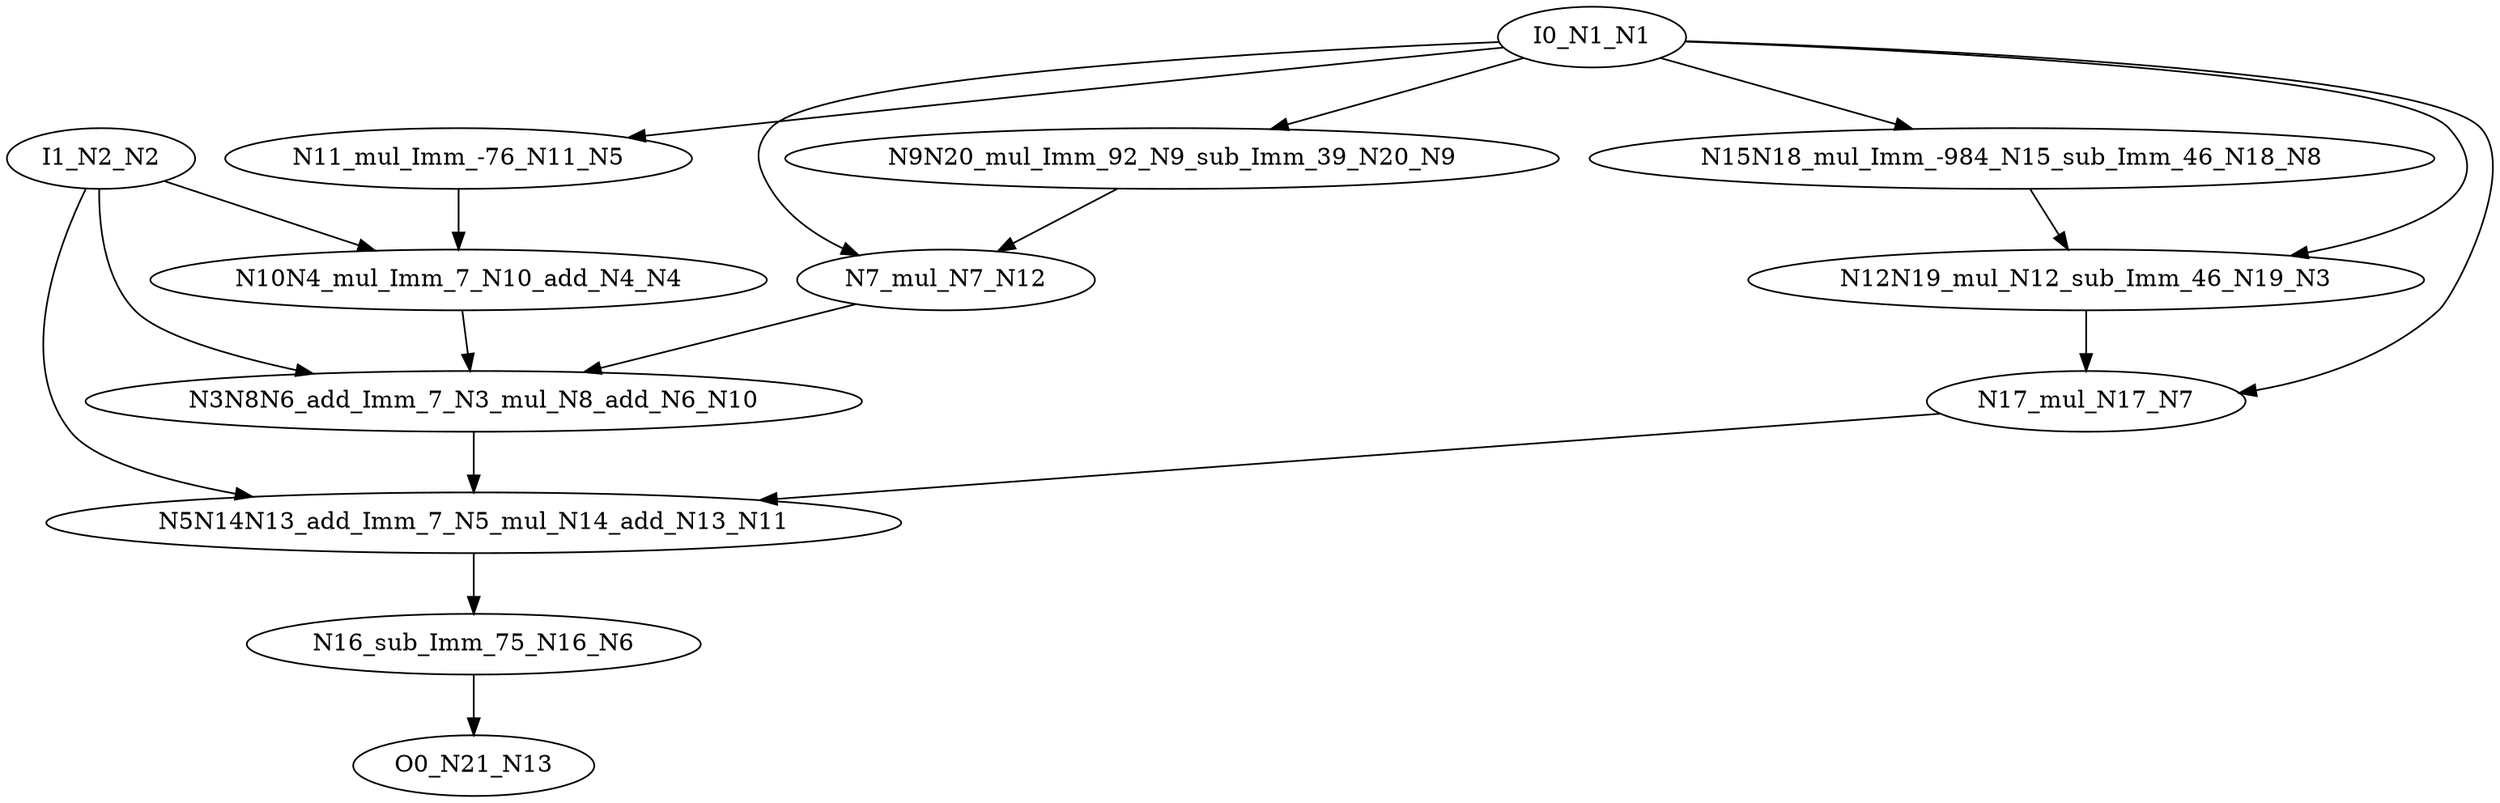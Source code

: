 digraph graphname {
N12 [color="black", ntype="operation", label="N7_mul_N7_N12"];
N13 [color="black", ntype="outvar", label="O0_N21_N13"];
N10 [color="black", ntype="operation", label="N3N8N6_add_Imm_7_N3_mul_N8_add_N6_N10"];
N11 [color="black", ntype="operation", label="N5N14N13_add_Imm_7_N5_mul_N14_add_N13_N11"];
N8 [color="black", ntype="operation", label="N15N18_mul_Imm_-984_N15_sub_Imm_46_N18_N8"];
N9 [color="black", ntype="operation", label="N9N20_mul_Imm_92_N9_sub_Imm_39_N20_N9"];
N1 [color="black", ntype="invar", label="I0_N1_N1"];
N2 [color="black", ntype="invar", label="I1_N2_N2"];
N3 [color="black", ntype="operation", label="N12N19_mul_N12_sub_Imm_46_N19_N3"];
N4 [color="black", ntype="operation", label="N10N4_mul_Imm_7_N10_add_N4_N4"];
N5 [color="black", ntype="operation", label="N11_mul_Imm_-76_N11_N5"];
N6 [color="black", ntype="operation", label="N16_sub_Imm_75_N16_N6"];
N7 [color="black", ntype="operation", label="N17_mul_N17_N7"];
N12 -> N10;
N10 -> N11;
N11 -> N6;
N8 -> N3;
N9 -> N12;
N1 -> N12;
N1 -> N3;
N1 -> N9;
N1 -> N7;
N1 -> N8;
N1 -> N5;
N2 -> N4;
N2 -> N10;
N2 -> N11;
N3 -> N7;
N4 -> N10;
N5 -> N4;
N6 -> N13;
N7 -> N11;
}

